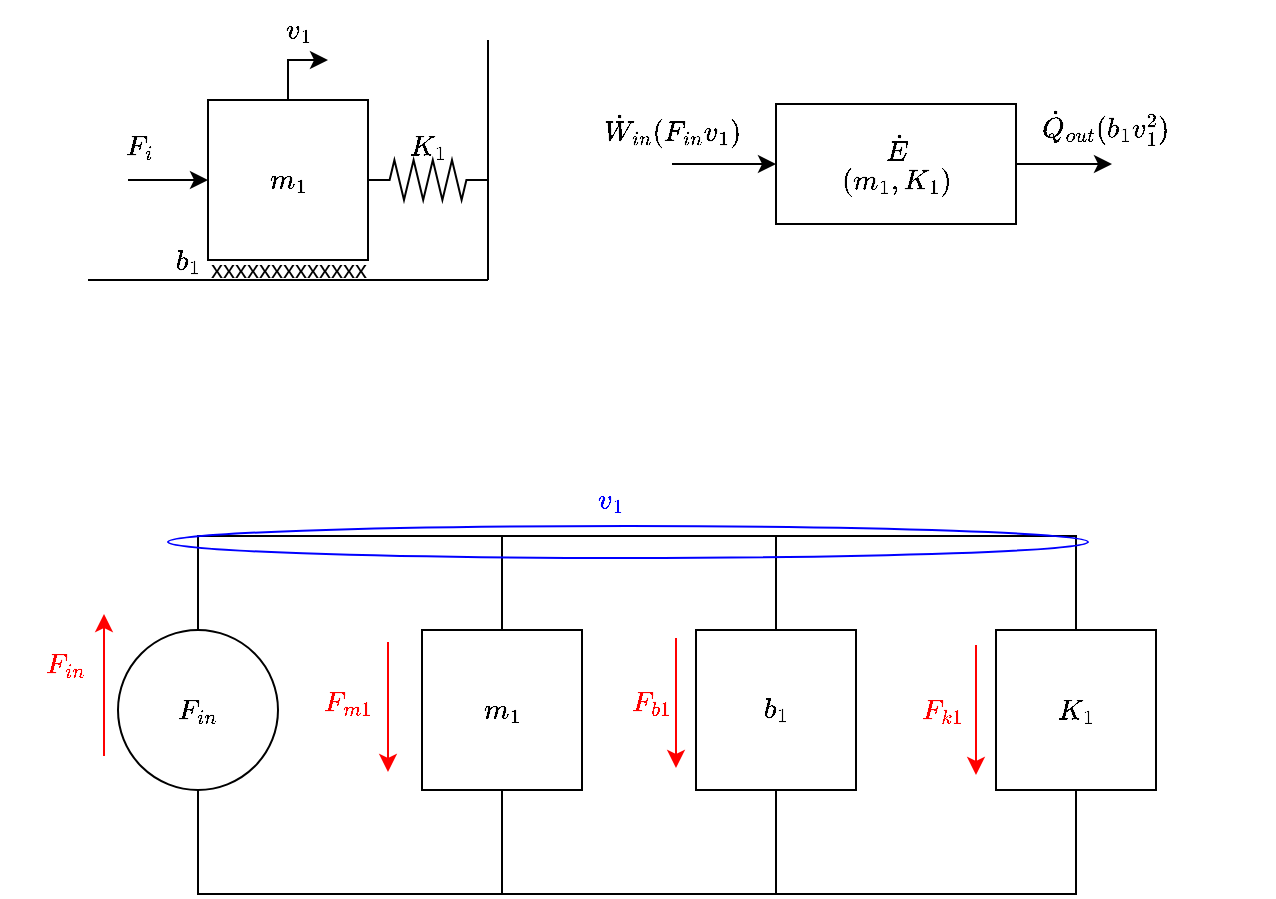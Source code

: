 <mxfile version="21.5.0" type="device" pages="2">
  <diagram name="MDK" id="6TCVPFabt-ymf4xc3p5a">
    <mxGraphModel dx="1004" dy="709" grid="0" gridSize="10" guides="1" tooltips="1" connect="1" arrows="1" fold="1" page="1" pageScale="1" pageWidth="850" pageHeight="1100" math="1" shadow="0">
      <root>
        <mxCell id="0" />
        <mxCell id="1" parent="0" />
        <mxCell id="_XnF-U50cAb73jW_6aDd-10" style="edgeStyle=orthogonalEdgeStyle;rounded=0;orthogonalLoop=1;jettySize=auto;html=1;exitX=0.5;exitY=0;exitDx=0;exitDy=0;" edge="1" parent="1" source="_XnF-U50cAb73jW_6aDd-1">
          <mxGeometry relative="1" as="geometry">
            <mxPoint x="259" y="291" as="targetPoint" />
            <Array as="points">
              <mxPoint x="239" y="291" />
            </Array>
          </mxGeometry>
        </mxCell>
        <mxCell id="_XnF-U50cAb73jW_6aDd-1" value="\(m_1\)" style="whiteSpace=wrap;html=1;aspect=fixed;" vertex="1" parent="1">
          <mxGeometry x="199" y="311" width="80" height="80" as="geometry" />
        </mxCell>
        <mxCell id="_XnF-U50cAb73jW_6aDd-2" value="" style="endArrow=none;html=1;rounded=0;" edge="1" parent="1">
          <mxGeometry width="50" height="50" relative="1" as="geometry">
            <mxPoint x="139" y="401" as="sourcePoint" />
            <mxPoint x="339" y="401" as="targetPoint" />
          </mxGeometry>
        </mxCell>
        <mxCell id="_XnF-U50cAb73jW_6aDd-3" value="xxxxxxxxxxxxx" style="text;html=1;align=center;verticalAlign=middle;resizable=0;points=[];autosize=1;strokeColor=none;fillColor=none;" vertex="1" parent="1">
          <mxGeometry x="189" y="381" width="100" height="30" as="geometry" />
        </mxCell>
        <mxCell id="_XnF-U50cAb73jW_6aDd-4" value="\(b_1\)" style="text;html=1;align=center;verticalAlign=middle;resizable=0;points=[];autosize=1;strokeColor=none;fillColor=none;" vertex="1" parent="1">
          <mxGeometry x="159" y="377" width="60" height="30" as="geometry" />
        </mxCell>
        <mxCell id="_XnF-U50cAb73jW_6aDd-6" value="" style="endArrow=none;html=1;rounded=0;" edge="1" parent="1">
          <mxGeometry width="50" height="50" relative="1" as="geometry">
            <mxPoint x="339" y="401" as="sourcePoint" />
            <mxPoint x="339" y="281" as="targetPoint" />
          </mxGeometry>
        </mxCell>
        <mxCell id="_XnF-U50cAb73jW_6aDd-7" value="" style="pointerEvents=1;verticalLabelPosition=bottom;shadow=0;dashed=0;align=center;html=1;verticalAlign=top;shape=mxgraph.electrical.resistors.resistor_2;" vertex="1" parent="1">
          <mxGeometry x="279" y="341" width="60" height="20" as="geometry" />
        </mxCell>
        <mxCell id="_XnF-U50cAb73jW_6aDd-8" value="\(K_1\)" style="text;html=1;align=center;verticalAlign=middle;resizable=0;points=[];autosize=1;strokeColor=none;fillColor=none;" vertex="1" parent="1">
          <mxGeometry x="279" y="319" width="60" height="30" as="geometry" />
        </mxCell>
        <mxCell id="_XnF-U50cAb73jW_6aDd-11" value="\(v_1\)" style="text;html=1;align=center;verticalAlign=middle;resizable=0;points=[];autosize=1;strokeColor=none;fillColor=none;" vertex="1" parent="1">
          <mxGeometry x="214" y="261" width="60" height="30" as="geometry" />
        </mxCell>
        <mxCell id="_XnF-U50cAb73jW_6aDd-12" value="" style="endArrow=classic;html=1;rounded=0;entryX=0;entryY=0.5;entryDx=0;entryDy=0;" edge="1" parent="1" target="_XnF-U50cAb73jW_6aDd-1">
          <mxGeometry width="50" height="50" relative="1" as="geometry">
            <mxPoint x="159" y="351" as="sourcePoint" />
            <mxPoint x="189" y="299" as="targetPoint" />
          </mxGeometry>
        </mxCell>
        <mxCell id="_XnF-U50cAb73jW_6aDd-13" value="\(F_i\)" style="text;html=1;align=center;verticalAlign=middle;resizable=0;points=[];autosize=1;strokeColor=none;fillColor=none;" vertex="1" parent="1">
          <mxGeometry x="139" y="319" width="50" height="30" as="geometry" />
        </mxCell>
        <mxCell id="_XnF-U50cAb73jW_6aDd-17" style="edgeStyle=orthogonalEdgeStyle;rounded=0;orthogonalLoop=1;jettySize=auto;html=1;exitX=1;exitY=0.5;exitDx=0;exitDy=0;" edge="1" parent="1" source="_XnF-U50cAb73jW_6aDd-14">
          <mxGeometry relative="1" as="geometry">
            <mxPoint x="651" y="343" as="targetPoint" />
          </mxGeometry>
        </mxCell>
        <mxCell id="_XnF-U50cAb73jW_6aDd-14" value="\(\dot{E}\)&lt;br&gt;\( (m_1,K_1) \)" style="rounded=0;whiteSpace=wrap;html=1;" vertex="1" parent="1">
          <mxGeometry x="483" y="313" width="120" height="60" as="geometry" />
        </mxCell>
        <mxCell id="_XnF-U50cAb73jW_6aDd-15" value="" style="endArrow=classic;html=1;rounded=0;entryX=0;entryY=0.5;entryDx=0;entryDy=0;" edge="1" parent="1" target="_XnF-U50cAb73jW_6aDd-14">
          <mxGeometry width="50" height="50" relative="1" as="geometry">
            <mxPoint x="431" y="343" as="sourcePoint" />
            <mxPoint x="465" y="305" as="targetPoint" />
          </mxGeometry>
        </mxCell>
        <mxCell id="_XnF-U50cAb73jW_6aDd-16" value="\(\dot{W}_{in} (F_{in}v_1) \)" style="text;html=1;align=center;verticalAlign=middle;resizable=0;points=[];autosize=1;strokeColor=none;fillColor=none;" vertex="1" parent="1">
          <mxGeometry x="350" y="313" width="161" height="26" as="geometry" />
        </mxCell>
        <mxCell id="_XnF-U50cAb73jW_6aDd-18" value="\( \dot{Q}_{out} (b_1 v_1^2)\)" style="text;html=1;align=center;verticalAlign=middle;resizable=0;points=[];autosize=1;strokeColor=none;fillColor=none;" vertex="1" parent="1">
          <mxGeometry x="561" y="311" width="171" height="26" as="geometry" />
        </mxCell>
        <mxCell id="_XnF-U50cAb73jW_6aDd-23" style="edgeStyle=orthogonalEdgeStyle;rounded=0;orthogonalLoop=1;jettySize=auto;html=1;exitX=0.5;exitY=0;exitDx=0;exitDy=0;entryX=0.5;entryY=0;entryDx=0;entryDy=0;endArrow=none;endFill=0;" edge="1" parent="1" source="_XnF-U50cAb73jW_6aDd-19" target="_XnF-U50cAb73jW_6aDd-20">
          <mxGeometry relative="1" as="geometry">
            <Array as="points">
              <mxPoint x="194" y="529" />
              <mxPoint x="346" y="529" />
            </Array>
          </mxGeometry>
        </mxCell>
        <mxCell id="_XnF-U50cAb73jW_6aDd-19" value="\(F_{in}\)" style="ellipse;whiteSpace=wrap;html=1;aspect=fixed;" vertex="1" parent="1">
          <mxGeometry x="154" y="576" width="80" height="80" as="geometry" />
        </mxCell>
        <mxCell id="_XnF-U50cAb73jW_6aDd-24" style="edgeStyle=orthogonalEdgeStyle;rounded=0;orthogonalLoop=1;jettySize=auto;html=1;exitX=0.5;exitY=0;exitDx=0;exitDy=0;entryX=0.5;entryY=0;entryDx=0;entryDy=0;endArrow=none;endFill=0;" edge="1" parent="1" source="_XnF-U50cAb73jW_6aDd-20" target="_XnF-U50cAb73jW_6aDd-21">
          <mxGeometry relative="1" as="geometry">
            <Array as="points">
              <mxPoint x="346" y="529" />
              <mxPoint x="483" y="529" />
            </Array>
          </mxGeometry>
        </mxCell>
        <mxCell id="_XnF-U50cAb73jW_6aDd-26" style="edgeStyle=orthogonalEdgeStyle;rounded=0;orthogonalLoop=1;jettySize=auto;html=1;exitX=0.5;exitY=1;exitDx=0;exitDy=0;entryX=0.5;entryY=1;entryDx=0;entryDy=0;endArrow=none;endFill=0;" edge="1" parent="1" source="_XnF-U50cAb73jW_6aDd-20" target="_XnF-U50cAb73jW_6aDd-19">
          <mxGeometry relative="1" as="geometry">
            <Array as="points">
              <mxPoint x="346" y="708" />
              <mxPoint x="194" y="708" />
            </Array>
          </mxGeometry>
        </mxCell>
        <mxCell id="_XnF-U50cAb73jW_6aDd-20" value="\(m_1\)" style="whiteSpace=wrap;html=1;aspect=fixed;" vertex="1" parent="1">
          <mxGeometry x="306" y="576" width="80" height="80" as="geometry" />
        </mxCell>
        <mxCell id="_XnF-U50cAb73jW_6aDd-25" style="edgeStyle=orthogonalEdgeStyle;rounded=0;orthogonalLoop=1;jettySize=auto;html=1;exitX=0.5;exitY=0;exitDx=0;exitDy=0;entryX=0.5;entryY=0;entryDx=0;entryDy=0;endArrow=none;endFill=0;" edge="1" parent="1" source="_XnF-U50cAb73jW_6aDd-21" target="_XnF-U50cAb73jW_6aDd-22">
          <mxGeometry relative="1" as="geometry">
            <Array as="points">
              <mxPoint x="483" y="529" />
              <mxPoint x="633" y="529" />
            </Array>
          </mxGeometry>
        </mxCell>
        <mxCell id="_XnF-U50cAb73jW_6aDd-27" style="edgeStyle=orthogonalEdgeStyle;rounded=0;orthogonalLoop=1;jettySize=auto;html=1;exitX=0.5;exitY=1;exitDx=0;exitDy=0;entryX=0.5;entryY=1;entryDx=0;entryDy=0;endArrow=none;endFill=0;" edge="1" parent="1" source="_XnF-U50cAb73jW_6aDd-21" target="_XnF-U50cAb73jW_6aDd-20">
          <mxGeometry relative="1" as="geometry">
            <Array as="points">
              <mxPoint x="483" y="708" />
              <mxPoint x="346" y="708" />
            </Array>
          </mxGeometry>
        </mxCell>
        <mxCell id="_XnF-U50cAb73jW_6aDd-21" value="\(b_1\)" style="whiteSpace=wrap;html=1;aspect=fixed;" vertex="1" parent="1">
          <mxGeometry x="443" y="576" width="80" height="80" as="geometry" />
        </mxCell>
        <mxCell id="_XnF-U50cAb73jW_6aDd-28" style="edgeStyle=orthogonalEdgeStyle;rounded=0;orthogonalLoop=1;jettySize=auto;html=1;exitX=0.5;exitY=1;exitDx=0;exitDy=0;entryX=0.5;entryY=1;entryDx=0;entryDy=0;endArrow=none;endFill=0;" edge="1" parent="1" source="_XnF-U50cAb73jW_6aDd-22" target="_XnF-U50cAb73jW_6aDd-21">
          <mxGeometry relative="1" as="geometry">
            <Array as="points">
              <mxPoint x="633" y="708" />
              <mxPoint x="483" y="708" />
            </Array>
          </mxGeometry>
        </mxCell>
        <mxCell id="_XnF-U50cAb73jW_6aDd-22" value="\(K_1\)" style="whiteSpace=wrap;html=1;aspect=fixed;" vertex="1" parent="1">
          <mxGeometry x="593" y="576" width="80" height="80" as="geometry" />
        </mxCell>
        <mxCell id="_XnF-U50cAb73jW_6aDd-29" value="" style="endArrow=classic;html=1;rounded=0;strokeColor=#FF0000;" edge="1" parent="1">
          <mxGeometry width="50" height="50" relative="1" as="geometry">
            <mxPoint x="289" y="582" as="sourcePoint" />
            <mxPoint x="289" y="647" as="targetPoint" />
          </mxGeometry>
        </mxCell>
        <mxCell id="_XnF-U50cAb73jW_6aDd-30" value="" style="endArrow=classic;html=1;rounded=0;strokeColor=#FF0000;" edge="1" parent="1">
          <mxGeometry width="50" height="50" relative="1" as="geometry">
            <mxPoint x="433" y="580" as="sourcePoint" />
            <mxPoint x="433" y="645" as="targetPoint" />
          </mxGeometry>
        </mxCell>
        <mxCell id="_XnF-U50cAb73jW_6aDd-31" value="" style="endArrow=classic;html=1;rounded=0;strokeColor=#FF0000;" edge="1" parent="1">
          <mxGeometry width="50" height="50" relative="1" as="geometry">
            <mxPoint x="583" y="583.5" as="sourcePoint" />
            <mxPoint x="583" y="648.5" as="targetPoint" />
          </mxGeometry>
        </mxCell>
        <mxCell id="_XnF-U50cAb73jW_6aDd-32" value="\(F_{k1}\)" style="text;html=1;align=center;verticalAlign=middle;resizable=0;points=[];autosize=1;strokeColor=none;fillColor=none;fontColor=#FF0000;" vertex="1" parent="1">
          <mxGeometry x="532" y="603" width="67" height="26" as="geometry" />
        </mxCell>
        <mxCell id="_XnF-U50cAb73jW_6aDd-33" value="\(F_{b1}\)" style="text;html=1;align=center;verticalAlign=middle;resizable=0;points=[];autosize=1;strokeColor=none;fillColor=none;fontColor=#FF0000;" vertex="1" parent="1">
          <mxGeometry x="386" y="599" width="68" height="26" as="geometry" />
        </mxCell>
        <mxCell id="_XnF-U50cAb73jW_6aDd-34" value="\(F_{m1}\)" style="text;html=1;align=center;verticalAlign=middle;resizable=0;points=[];autosize=1;strokeColor=none;fillColor=none;fontColor=#FF0000;" vertex="1" parent="1">
          <mxGeometry x="233" y="599" width="71" height="26" as="geometry" />
        </mxCell>
        <mxCell id="_XnF-U50cAb73jW_6aDd-35" value="" style="endArrow=classic;html=1;rounded=0;strokeColor=#FF0000;" edge="1" parent="1">
          <mxGeometry width="50" height="50" relative="1" as="geometry">
            <mxPoint x="147" y="639" as="sourcePoint" />
            <mxPoint x="147" y="568" as="targetPoint" />
          </mxGeometry>
        </mxCell>
        <mxCell id="_XnF-U50cAb73jW_6aDd-36" value="\(F_{in}\)" style="text;html=1;align=center;verticalAlign=middle;resizable=0;points=[];autosize=1;strokeColor=none;fillColor=none;fontColor=#FF0000;" vertex="1" parent="1">
          <mxGeometry x="95" y="580" width="64" height="26" as="geometry" />
        </mxCell>
        <mxCell id="_XnF-U50cAb73jW_6aDd-37" value="\(v_1\)" style="text;html=1;align=center;verticalAlign=middle;resizable=0;points=[];autosize=1;strokeColor=none;fillColor=none;fontColor=#0000FF;" vertex="1" parent="1">
          <mxGeometry x="374" y="498" width="52" height="26" as="geometry" />
        </mxCell>
        <mxCell id="_XnF-U50cAb73jW_6aDd-38" value="" style="ellipse;whiteSpace=wrap;html=1;fillColor=none;strokeColor=#0000FF;" vertex="1" parent="1">
          <mxGeometry x="179" y="524" width="460" height="16" as="geometry" />
        </mxCell>
      </root>
    </mxGraphModel>
  </diagram>
  <diagram name="MDKDK" id="7oCd1Nl_H5vZO85e8bm0">
    <mxGraphModel dx="1004" dy="709" grid="0" gridSize="10" guides="1" tooltips="1" connect="1" arrows="1" fold="1" page="1" pageScale="1" pageWidth="1100" pageHeight="850" math="1" shadow="0">
      <root>
        <mxCell id="aqMfbBt-KZIvIarbKOp9-0" />
        <mxCell id="aqMfbBt-KZIvIarbKOp9-1" parent="aqMfbBt-KZIvIarbKOp9-0" />
        <mxCell id="aqMfbBt-KZIvIarbKOp9-2" style="edgeStyle=orthogonalEdgeStyle;rounded=0;orthogonalLoop=1;jettySize=auto;html=1;exitX=0.5;exitY=0;exitDx=0;exitDy=0;" edge="1" parent="aqMfbBt-KZIvIarbKOp9-1" source="aqMfbBt-KZIvIarbKOp9-3">
          <mxGeometry relative="1" as="geometry">
            <mxPoint x="326" y="348" as="targetPoint" />
            <Array as="points">
              <mxPoint x="306" y="348" />
            </Array>
          </mxGeometry>
        </mxCell>
        <mxCell id="aqMfbBt-KZIvIarbKOp9-3" value="\(m_1\)" style="whiteSpace=wrap;html=1;aspect=fixed;" vertex="1" parent="aqMfbBt-KZIvIarbKOp9-1">
          <mxGeometry x="266" y="368" width="80" height="80" as="geometry" />
        </mxCell>
        <mxCell id="aqMfbBt-KZIvIarbKOp9-4" value="" style="endArrow=none;html=1;rounded=0;" edge="1" parent="aqMfbBt-KZIvIarbKOp9-1">
          <mxGeometry width="50" height="50" relative="1" as="geometry">
            <mxPoint x="206" y="458" as="sourcePoint" />
            <mxPoint x="406" y="458" as="targetPoint" />
          </mxGeometry>
        </mxCell>
        <mxCell id="aqMfbBt-KZIvIarbKOp9-5" value="xxxxxxxxxxxxx" style="text;html=1;align=center;verticalAlign=middle;resizable=0;points=[];autosize=1;strokeColor=none;fillColor=none;" vertex="1" parent="aqMfbBt-KZIvIarbKOp9-1">
          <mxGeometry x="256" y="438" width="100" height="30" as="geometry" />
        </mxCell>
        <mxCell id="aqMfbBt-KZIvIarbKOp9-6" value="\(b_1\)" style="text;html=1;align=center;verticalAlign=middle;resizable=0;points=[];autosize=1;strokeColor=none;fillColor=none;" vertex="1" parent="aqMfbBt-KZIvIarbKOp9-1">
          <mxGeometry x="226" y="434" width="60" height="30" as="geometry" />
        </mxCell>
        <mxCell id="aqMfbBt-KZIvIarbKOp9-8" value="" style="pointerEvents=1;verticalLabelPosition=bottom;shadow=0;dashed=0;align=center;html=1;verticalAlign=top;shape=mxgraph.electrical.resistors.resistor_2;" vertex="1" parent="aqMfbBt-KZIvIarbKOp9-1">
          <mxGeometry x="346" y="398" width="60" height="20" as="geometry" />
        </mxCell>
        <mxCell id="aqMfbBt-KZIvIarbKOp9-9" value="\(K_1\)" style="text;html=1;align=center;verticalAlign=middle;resizable=0;points=[];autosize=1;strokeColor=none;fillColor=none;" vertex="1" parent="aqMfbBt-KZIvIarbKOp9-1">
          <mxGeometry x="346" y="376" width="60" height="30" as="geometry" />
        </mxCell>
        <mxCell id="aqMfbBt-KZIvIarbKOp9-10" value="\(v_1\)" style="text;html=1;align=center;verticalAlign=middle;resizable=0;points=[];autosize=1;strokeColor=none;fillColor=none;" vertex="1" parent="aqMfbBt-KZIvIarbKOp9-1">
          <mxGeometry x="281" y="318" width="60" height="30" as="geometry" />
        </mxCell>
        <mxCell id="aqMfbBt-KZIvIarbKOp9-11" value="" style="endArrow=classic;html=1;rounded=0;entryX=0;entryY=0.5;entryDx=0;entryDy=0;" edge="1" parent="aqMfbBt-KZIvIarbKOp9-1" target="aqMfbBt-KZIvIarbKOp9-3">
          <mxGeometry width="50" height="50" relative="1" as="geometry">
            <mxPoint x="226" y="408" as="sourcePoint" />
            <mxPoint x="256" y="356" as="targetPoint" />
          </mxGeometry>
        </mxCell>
        <mxCell id="aqMfbBt-KZIvIarbKOp9-12" value="\(F_i\)" style="text;html=1;align=center;verticalAlign=middle;resizable=0;points=[];autosize=1;strokeColor=none;fillColor=none;" vertex="1" parent="aqMfbBt-KZIvIarbKOp9-1">
          <mxGeometry x="206" y="376" width="50" height="30" as="geometry" />
        </mxCell>
        <mxCell id="aqMfbBt-KZIvIarbKOp9-13" style="edgeStyle=orthogonalEdgeStyle;rounded=0;orthogonalLoop=1;jettySize=auto;html=1;exitX=1;exitY=0.5;exitDx=0;exitDy=0;" edge="1" parent="aqMfbBt-KZIvIarbKOp9-1" source="aqMfbBt-KZIvIarbKOp9-14">
          <mxGeometry relative="1" as="geometry">
            <mxPoint x="832" y="395" as="targetPoint" />
          </mxGeometry>
        </mxCell>
        <mxCell id="aqMfbBt-KZIvIarbKOp9-14" value="\(\dot{E}\)&lt;br&gt;\( (m_1,K_1,m_2,K_2) \)" style="rounded=0;whiteSpace=wrap;html=1;" vertex="1" parent="aqMfbBt-KZIvIarbKOp9-1">
          <mxGeometry x="664" y="365" width="120" height="60" as="geometry" />
        </mxCell>
        <mxCell id="aqMfbBt-KZIvIarbKOp9-15" value="" style="endArrow=classic;html=1;rounded=0;entryX=0;entryY=0.5;entryDx=0;entryDy=0;" edge="1" parent="aqMfbBt-KZIvIarbKOp9-1" target="aqMfbBt-KZIvIarbKOp9-14">
          <mxGeometry width="50" height="50" relative="1" as="geometry">
            <mxPoint x="612" y="395" as="sourcePoint" />
            <mxPoint x="646" y="357" as="targetPoint" />
          </mxGeometry>
        </mxCell>
        <mxCell id="aqMfbBt-KZIvIarbKOp9-16" value="\(\dot{W}_{in} (F_{in}v_1) \)" style="text;html=1;align=center;verticalAlign=middle;resizable=0;points=[];autosize=1;strokeColor=none;fillColor=none;" vertex="1" parent="aqMfbBt-KZIvIarbKOp9-1">
          <mxGeometry x="526" y="365" width="161" height="26" as="geometry" />
        </mxCell>
        <mxCell id="aqMfbBt-KZIvIarbKOp9-17" value="\( \dot{Q}_{out} (b_1 v_1^2, b_2v_2^2)\)" style="text;html=1;align=center;verticalAlign=middle;resizable=0;points=[];autosize=1;strokeColor=none;fillColor=none;" vertex="1" parent="aqMfbBt-KZIvIarbKOp9-1">
          <mxGeometry x="750" y="365" width="229" height="26" as="geometry" />
        </mxCell>
        <mxCell id="aqMfbBt-KZIvIarbKOp9-18" style="edgeStyle=orthogonalEdgeStyle;rounded=0;orthogonalLoop=1;jettySize=auto;html=1;exitX=0.5;exitY=0;exitDx=0;exitDy=0;entryX=0.5;entryY=0;entryDx=0;entryDy=0;endArrow=none;endFill=0;" edge="1" parent="aqMfbBt-KZIvIarbKOp9-1" source="aqMfbBt-KZIvIarbKOp9-19" target="aqMfbBt-KZIvIarbKOp9-22">
          <mxGeometry relative="1" as="geometry">
            <Array as="points">
              <mxPoint x="194" y="529" />
              <mxPoint x="346" y="529" />
            </Array>
          </mxGeometry>
        </mxCell>
        <mxCell id="aqMfbBt-KZIvIarbKOp9-19" value="\(F_{in}\)" style="ellipse;whiteSpace=wrap;html=1;aspect=fixed;" vertex="1" parent="aqMfbBt-KZIvIarbKOp9-1">
          <mxGeometry x="154" y="576" width="80" height="80" as="geometry" />
        </mxCell>
        <mxCell id="aqMfbBt-KZIvIarbKOp9-20" style="edgeStyle=orthogonalEdgeStyle;rounded=0;orthogonalLoop=1;jettySize=auto;html=1;exitX=0.5;exitY=0;exitDx=0;exitDy=0;entryX=0.5;entryY=0;entryDx=0;entryDy=0;endArrow=none;endFill=0;" edge="1" parent="aqMfbBt-KZIvIarbKOp9-1" source="aqMfbBt-KZIvIarbKOp9-22" target="aqMfbBt-KZIvIarbKOp9-25">
          <mxGeometry relative="1" as="geometry">
            <Array as="points">
              <mxPoint x="346" y="529" />
              <mxPoint x="483" y="529" />
            </Array>
          </mxGeometry>
        </mxCell>
        <mxCell id="aqMfbBt-KZIvIarbKOp9-21" style="edgeStyle=orthogonalEdgeStyle;rounded=0;orthogonalLoop=1;jettySize=auto;html=1;exitX=0.5;exitY=1;exitDx=0;exitDy=0;entryX=0.5;entryY=1;entryDx=0;entryDy=0;endArrow=none;endFill=0;" edge="1" parent="aqMfbBt-KZIvIarbKOp9-1" source="aqMfbBt-KZIvIarbKOp9-22" target="aqMfbBt-KZIvIarbKOp9-19">
          <mxGeometry relative="1" as="geometry">
            <Array as="points">
              <mxPoint x="346" y="708" />
              <mxPoint x="194" y="708" />
            </Array>
          </mxGeometry>
        </mxCell>
        <mxCell id="aqMfbBt-KZIvIarbKOp9-22" value="\(m_1\)" style="whiteSpace=wrap;html=1;aspect=fixed;" vertex="1" parent="aqMfbBt-KZIvIarbKOp9-1">
          <mxGeometry x="306" y="576" width="80" height="80" as="geometry" />
        </mxCell>
        <mxCell id="aqMfbBt-KZIvIarbKOp9-24" style="edgeStyle=orthogonalEdgeStyle;rounded=0;orthogonalLoop=1;jettySize=auto;html=1;exitX=0.5;exitY=1;exitDx=0;exitDy=0;entryX=0.5;entryY=1;entryDx=0;entryDy=0;endArrow=none;endFill=0;" edge="1" parent="aqMfbBt-KZIvIarbKOp9-1" source="aqMfbBt-KZIvIarbKOp9-25" target="aqMfbBt-KZIvIarbKOp9-22">
          <mxGeometry relative="1" as="geometry">
            <Array as="points">
              <mxPoint x="483" y="708" />
              <mxPoint x="346" y="708" />
            </Array>
          </mxGeometry>
        </mxCell>
        <mxCell id="qbWn9ta5y59shdUGoSYE-0" style="edgeStyle=orthogonalEdgeStyle;rounded=0;orthogonalLoop=1;jettySize=auto;html=1;exitX=0.5;exitY=0;exitDx=0;exitDy=0;entryX=0;entryY=0.5;entryDx=0;entryDy=0;endArrow=none;endFill=0;" edge="1" parent="aqMfbBt-KZIvIarbKOp9-1" source="aqMfbBt-KZIvIarbKOp9-25" target="aqMfbBt-KZIvIarbKOp9-27">
          <mxGeometry relative="1" as="geometry" />
        </mxCell>
        <mxCell id="aqMfbBt-KZIvIarbKOp9-25" value="\(b_1\)" style="whiteSpace=wrap;html=1;aspect=fixed;" vertex="1" parent="aqMfbBt-KZIvIarbKOp9-1">
          <mxGeometry x="443" y="576" width="80" height="80" as="geometry" />
        </mxCell>
        <mxCell id="qbWn9ta5y59shdUGoSYE-7" style="edgeStyle=orthogonalEdgeStyle;rounded=0;orthogonalLoop=1;jettySize=auto;html=1;exitX=1;exitY=0.5;exitDx=0;exitDy=0;entryX=0.5;entryY=0;entryDx=0;entryDy=0;endArrow=none;endFill=0;" edge="1" parent="aqMfbBt-KZIvIarbKOp9-1" source="aqMfbBt-KZIvIarbKOp9-27" target="qbWn9ta5y59shdUGoSYE-2">
          <mxGeometry relative="1" as="geometry" />
        </mxCell>
        <mxCell id="qbWn9ta5y59shdUGoSYE-8" style="edgeStyle=orthogonalEdgeStyle;rounded=0;orthogonalLoop=1;jettySize=auto;html=1;exitX=1;exitY=0.5;exitDx=0;exitDy=0;entryX=0.5;entryY=0;entryDx=0;entryDy=0;endArrow=none;endFill=0;" edge="1" parent="aqMfbBt-KZIvIarbKOp9-1" source="aqMfbBt-KZIvIarbKOp9-27" target="qbWn9ta5y59shdUGoSYE-1">
          <mxGeometry relative="1" as="geometry" />
        </mxCell>
        <mxCell id="aqMfbBt-KZIvIarbKOp9-27" value="\(K_1\)" style="whiteSpace=wrap;html=1;aspect=fixed;" vertex="1" parent="aqMfbBt-KZIvIarbKOp9-1">
          <mxGeometry x="562" y="490" width="80" height="80" as="geometry" />
        </mxCell>
        <mxCell id="aqMfbBt-KZIvIarbKOp9-28" value="" style="endArrow=classic;html=1;rounded=0;strokeColor=#FF0000;" edge="1" parent="aqMfbBt-KZIvIarbKOp9-1">
          <mxGeometry width="50" height="50" relative="1" as="geometry">
            <mxPoint x="289" y="582" as="sourcePoint" />
            <mxPoint x="289" y="647" as="targetPoint" />
          </mxGeometry>
        </mxCell>
        <mxCell id="aqMfbBt-KZIvIarbKOp9-29" value="" style="endArrow=classic;html=1;rounded=0;strokeColor=#FF0000;" edge="1" parent="aqMfbBt-KZIvIarbKOp9-1">
          <mxGeometry width="50" height="50" relative="1" as="geometry">
            <mxPoint x="433" y="580" as="sourcePoint" />
            <mxPoint x="433" y="645" as="targetPoint" />
          </mxGeometry>
        </mxCell>
        <mxCell id="aqMfbBt-KZIvIarbKOp9-30" value="" style="endArrow=classic;html=1;rounded=0;strokeColor=#FF0000;" edge="1" parent="aqMfbBt-KZIvIarbKOp9-1">
          <mxGeometry width="50" height="50" relative="1" as="geometry">
            <mxPoint x="568.5" y="580" as="sourcePoint" />
            <mxPoint x="635.5" y="580.5" as="targetPoint" />
          </mxGeometry>
        </mxCell>
        <mxCell id="aqMfbBt-KZIvIarbKOp9-31" value="\(F_{k1}\)" style="text;html=1;align=center;verticalAlign=middle;resizable=0;points=[];autosize=1;strokeColor=none;fillColor=none;fontColor=#FF0000;" vertex="1" parent="aqMfbBt-KZIvIarbKOp9-1">
          <mxGeometry x="568.5" y="584" width="67" height="26" as="geometry" />
        </mxCell>
        <mxCell id="aqMfbBt-KZIvIarbKOp9-32" value="\(F_{b1}\)" style="text;html=1;align=center;verticalAlign=middle;resizable=0;points=[];autosize=1;strokeColor=none;fillColor=none;fontColor=#FF0000;" vertex="1" parent="aqMfbBt-KZIvIarbKOp9-1">
          <mxGeometry x="386" y="599" width="68" height="26" as="geometry" />
        </mxCell>
        <mxCell id="aqMfbBt-KZIvIarbKOp9-33" value="\(F_{m1}\)" style="text;html=1;align=center;verticalAlign=middle;resizable=0;points=[];autosize=1;strokeColor=none;fillColor=none;fontColor=#FF0000;" vertex="1" parent="aqMfbBt-KZIvIarbKOp9-1">
          <mxGeometry x="233" y="599" width="71" height="26" as="geometry" />
        </mxCell>
        <mxCell id="aqMfbBt-KZIvIarbKOp9-34" value="" style="endArrow=classic;html=1;rounded=0;strokeColor=#FF0000;" edge="1" parent="aqMfbBt-KZIvIarbKOp9-1">
          <mxGeometry width="50" height="50" relative="1" as="geometry">
            <mxPoint x="147" y="639" as="sourcePoint" />
            <mxPoint x="147" y="568" as="targetPoint" />
          </mxGeometry>
        </mxCell>
        <mxCell id="aqMfbBt-KZIvIarbKOp9-35" value="\(F_{in}\)" style="text;html=1;align=center;verticalAlign=middle;resizable=0;points=[];autosize=1;strokeColor=none;fillColor=none;fontColor=#FF0000;" vertex="1" parent="aqMfbBt-KZIvIarbKOp9-1">
          <mxGeometry x="95" y="580" width="64" height="26" as="geometry" />
        </mxCell>
        <mxCell id="aqMfbBt-KZIvIarbKOp9-36" value="\(v_1\)" style="text;html=1;align=center;verticalAlign=middle;resizable=0;points=[];autosize=1;strokeColor=none;fillColor=none;fontColor=#0000FF;" vertex="1" parent="aqMfbBt-KZIvIarbKOp9-1">
          <mxGeometry x="374" y="498" width="52" height="26" as="geometry" />
        </mxCell>
        <mxCell id="aqMfbBt-KZIvIarbKOp9-37" value="" style="ellipse;whiteSpace=wrap;html=1;fillColor=none;strokeColor=#0000FF;" vertex="1" parent="aqMfbBt-KZIvIarbKOp9-1">
          <mxGeometry x="179" y="524" width="317" height="16" as="geometry" />
        </mxCell>
        <mxCell id="qbWn9ta5y59shdUGoSYE-9" style="edgeStyle=orthogonalEdgeStyle;rounded=0;orthogonalLoop=1;jettySize=auto;html=1;exitX=0.5;exitY=1;exitDx=0;exitDy=0;entryX=0.5;entryY=1;entryDx=0;entryDy=0;endArrow=none;endFill=0;" edge="1" parent="aqMfbBt-KZIvIarbKOp9-1" source="qbWn9ta5y59shdUGoSYE-1" target="aqMfbBt-KZIvIarbKOp9-25">
          <mxGeometry relative="1" as="geometry">
            <Array as="points">
              <mxPoint x="870" y="708" />
              <mxPoint x="483" y="708" />
            </Array>
          </mxGeometry>
        </mxCell>
        <mxCell id="qbWn9ta5y59shdUGoSYE-1" value="\(b_2\)" style="whiteSpace=wrap;html=1;aspect=fixed;" vertex="1" parent="aqMfbBt-KZIvIarbKOp9-1">
          <mxGeometry x="830" y="576" width="80" height="80" as="geometry" />
        </mxCell>
        <mxCell id="qbWn9ta5y59shdUGoSYE-10" style="edgeStyle=orthogonalEdgeStyle;rounded=0;orthogonalLoop=1;jettySize=auto;html=1;exitX=0.5;exitY=1;exitDx=0;exitDy=0;entryX=0.5;entryY=1;entryDx=0;entryDy=0;endArrow=none;endFill=0;" edge="1" parent="aqMfbBt-KZIvIarbKOp9-1" source="qbWn9ta5y59shdUGoSYE-2" target="aqMfbBt-KZIvIarbKOp9-25">
          <mxGeometry relative="1" as="geometry">
            <Array as="points">
              <mxPoint x="733" y="708" />
              <mxPoint x="483" y="708" />
            </Array>
          </mxGeometry>
        </mxCell>
        <mxCell id="qbWn9ta5y59shdUGoSYE-2" value="\(m_2\)" style="whiteSpace=wrap;html=1;aspect=fixed;" vertex="1" parent="aqMfbBt-KZIvIarbKOp9-1">
          <mxGeometry x="693" y="576" width="80" height="80" as="geometry" />
        </mxCell>
        <mxCell id="qbWn9ta5y59shdUGoSYE-3" value="\(F_{b2}\)" style="text;html=1;align=center;verticalAlign=middle;resizable=0;points=[];autosize=1;strokeColor=none;fillColor=none;fontColor=#FF0000;" vertex="1" parent="aqMfbBt-KZIvIarbKOp9-1">
          <mxGeometry x="773" y="599" width="68" height="26" as="geometry" />
        </mxCell>
        <mxCell id="qbWn9ta5y59shdUGoSYE-4" value="" style="endArrow=classic;html=1;rounded=0;strokeColor=#FF0000;" edge="1" parent="aqMfbBt-KZIvIarbKOp9-1">
          <mxGeometry width="50" height="50" relative="1" as="geometry">
            <mxPoint x="820" y="580" as="sourcePoint" />
            <mxPoint x="820" y="645" as="targetPoint" />
          </mxGeometry>
        </mxCell>
        <mxCell id="qbWn9ta5y59shdUGoSYE-5" value="" style="endArrow=classic;html=1;rounded=0;strokeColor=#FF0000;" edge="1" parent="aqMfbBt-KZIvIarbKOp9-1">
          <mxGeometry width="50" height="50" relative="1" as="geometry">
            <mxPoint x="676" y="582" as="sourcePoint" />
            <mxPoint x="676" y="647" as="targetPoint" />
          </mxGeometry>
        </mxCell>
        <mxCell id="qbWn9ta5y59shdUGoSYE-6" value="\(F_{m2}\)" style="text;html=1;align=center;verticalAlign=middle;resizable=0;points=[];autosize=1;strokeColor=none;fillColor=none;fontColor=#FF0000;" vertex="1" parent="aqMfbBt-KZIvIarbKOp9-1">
          <mxGeometry x="620" y="599" width="71" height="26" as="geometry" />
        </mxCell>
        <mxCell id="qbWn9ta5y59shdUGoSYE-11" value="" style="ellipse;whiteSpace=wrap;html=1;fillColor=none;strokeColor=#0000FF;" vertex="1" parent="aqMfbBt-KZIvIarbKOp9-1">
          <mxGeometry x="645" y="522" width="227" height="16" as="geometry" />
        </mxCell>
        <mxCell id="qbWn9ta5y59shdUGoSYE-13" value="\(v_2\)" style="text;html=1;align=center;verticalAlign=middle;resizable=0;points=[];autosize=1;strokeColor=none;fillColor=none;fontColor=#0000FF;" vertex="1" parent="aqMfbBt-KZIvIarbKOp9-1">
          <mxGeometry x="747" y="492" width="52" height="26" as="geometry" />
        </mxCell>
        <mxCell id="qbWn9ta5y59shdUGoSYE-14" value="\(m_2\)" style="whiteSpace=wrap;html=1;aspect=fixed;" vertex="1" parent="aqMfbBt-KZIvIarbKOp9-1">
          <mxGeometry x="406" y="368" width="80" height="80" as="geometry" />
        </mxCell>
        <mxCell id="qbWn9ta5y59shdUGoSYE-15" value="xxxxxxxxxxxxx" style="text;html=1;align=center;verticalAlign=middle;resizable=0;points=[];autosize=1;strokeColor=none;fillColor=none;" vertex="1" parent="aqMfbBt-KZIvIarbKOp9-1">
          <mxGeometry x="396" y="438" width="100" height="30" as="geometry" />
        </mxCell>
        <mxCell id="qbWn9ta5y59shdUGoSYE-16" value="\(b_2\)" style="text;html=1;align=center;verticalAlign=middle;resizable=0;points=[];autosize=1;strokeColor=none;fillColor=none;" vertex="1" parent="aqMfbBt-KZIvIarbKOp9-1">
          <mxGeometry x="370" y="436" width="53" height="26" as="geometry" />
        </mxCell>
        <mxCell id="qbWn9ta5y59shdUGoSYE-17" value="\(v_2\)" style="text;html=1;align=center;verticalAlign=middle;resizable=0;points=[];autosize=1;strokeColor=none;fillColor=none;" vertex="1" parent="aqMfbBt-KZIvIarbKOp9-1">
          <mxGeometry x="433" y="323" width="52" height="26" as="geometry" />
        </mxCell>
        <mxCell id="qbWn9ta5y59shdUGoSYE-18" style="edgeStyle=orthogonalEdgeStyle;rounded=0;orthogonalLoop=1;jettySize=auto;html=1;exitX=0.5;exitY=0;exitDx=0;exitDy=0;" edge="1" parent="aqMfbBt-KZIvIarbKOp9-1">
          <mxGeometry relative="1" as="geometry">
            <mxPoint x="467" y="348" as="targetPoint" />
            <mxPoint x="447" y="368" as="sourcePoint" />
            <Array as="points">
              <mxPoint x="447" y="348" />
            </Array>
          </mxGeometry>
        </mxCell>
        <mxCell id="qbWn9ta5y59shdUGoSYE-19" value="" style="endArrow=none;html=1;rounded=0;" edge="1" parent="aqMfbBt-KZIvIarbKOp9-1">
          <mxGeometry width="50" height="50" relative="1" as="geometry">
            <mxPoint x="352" y="458" as="sourcePoint" />
            <mxPoint x="552" y="458" as="targetPoint" />
          </mxGeometry>
        </mxCell>
      </root>
    </mxGraphModel>
  </diagram>
</mxfile>
